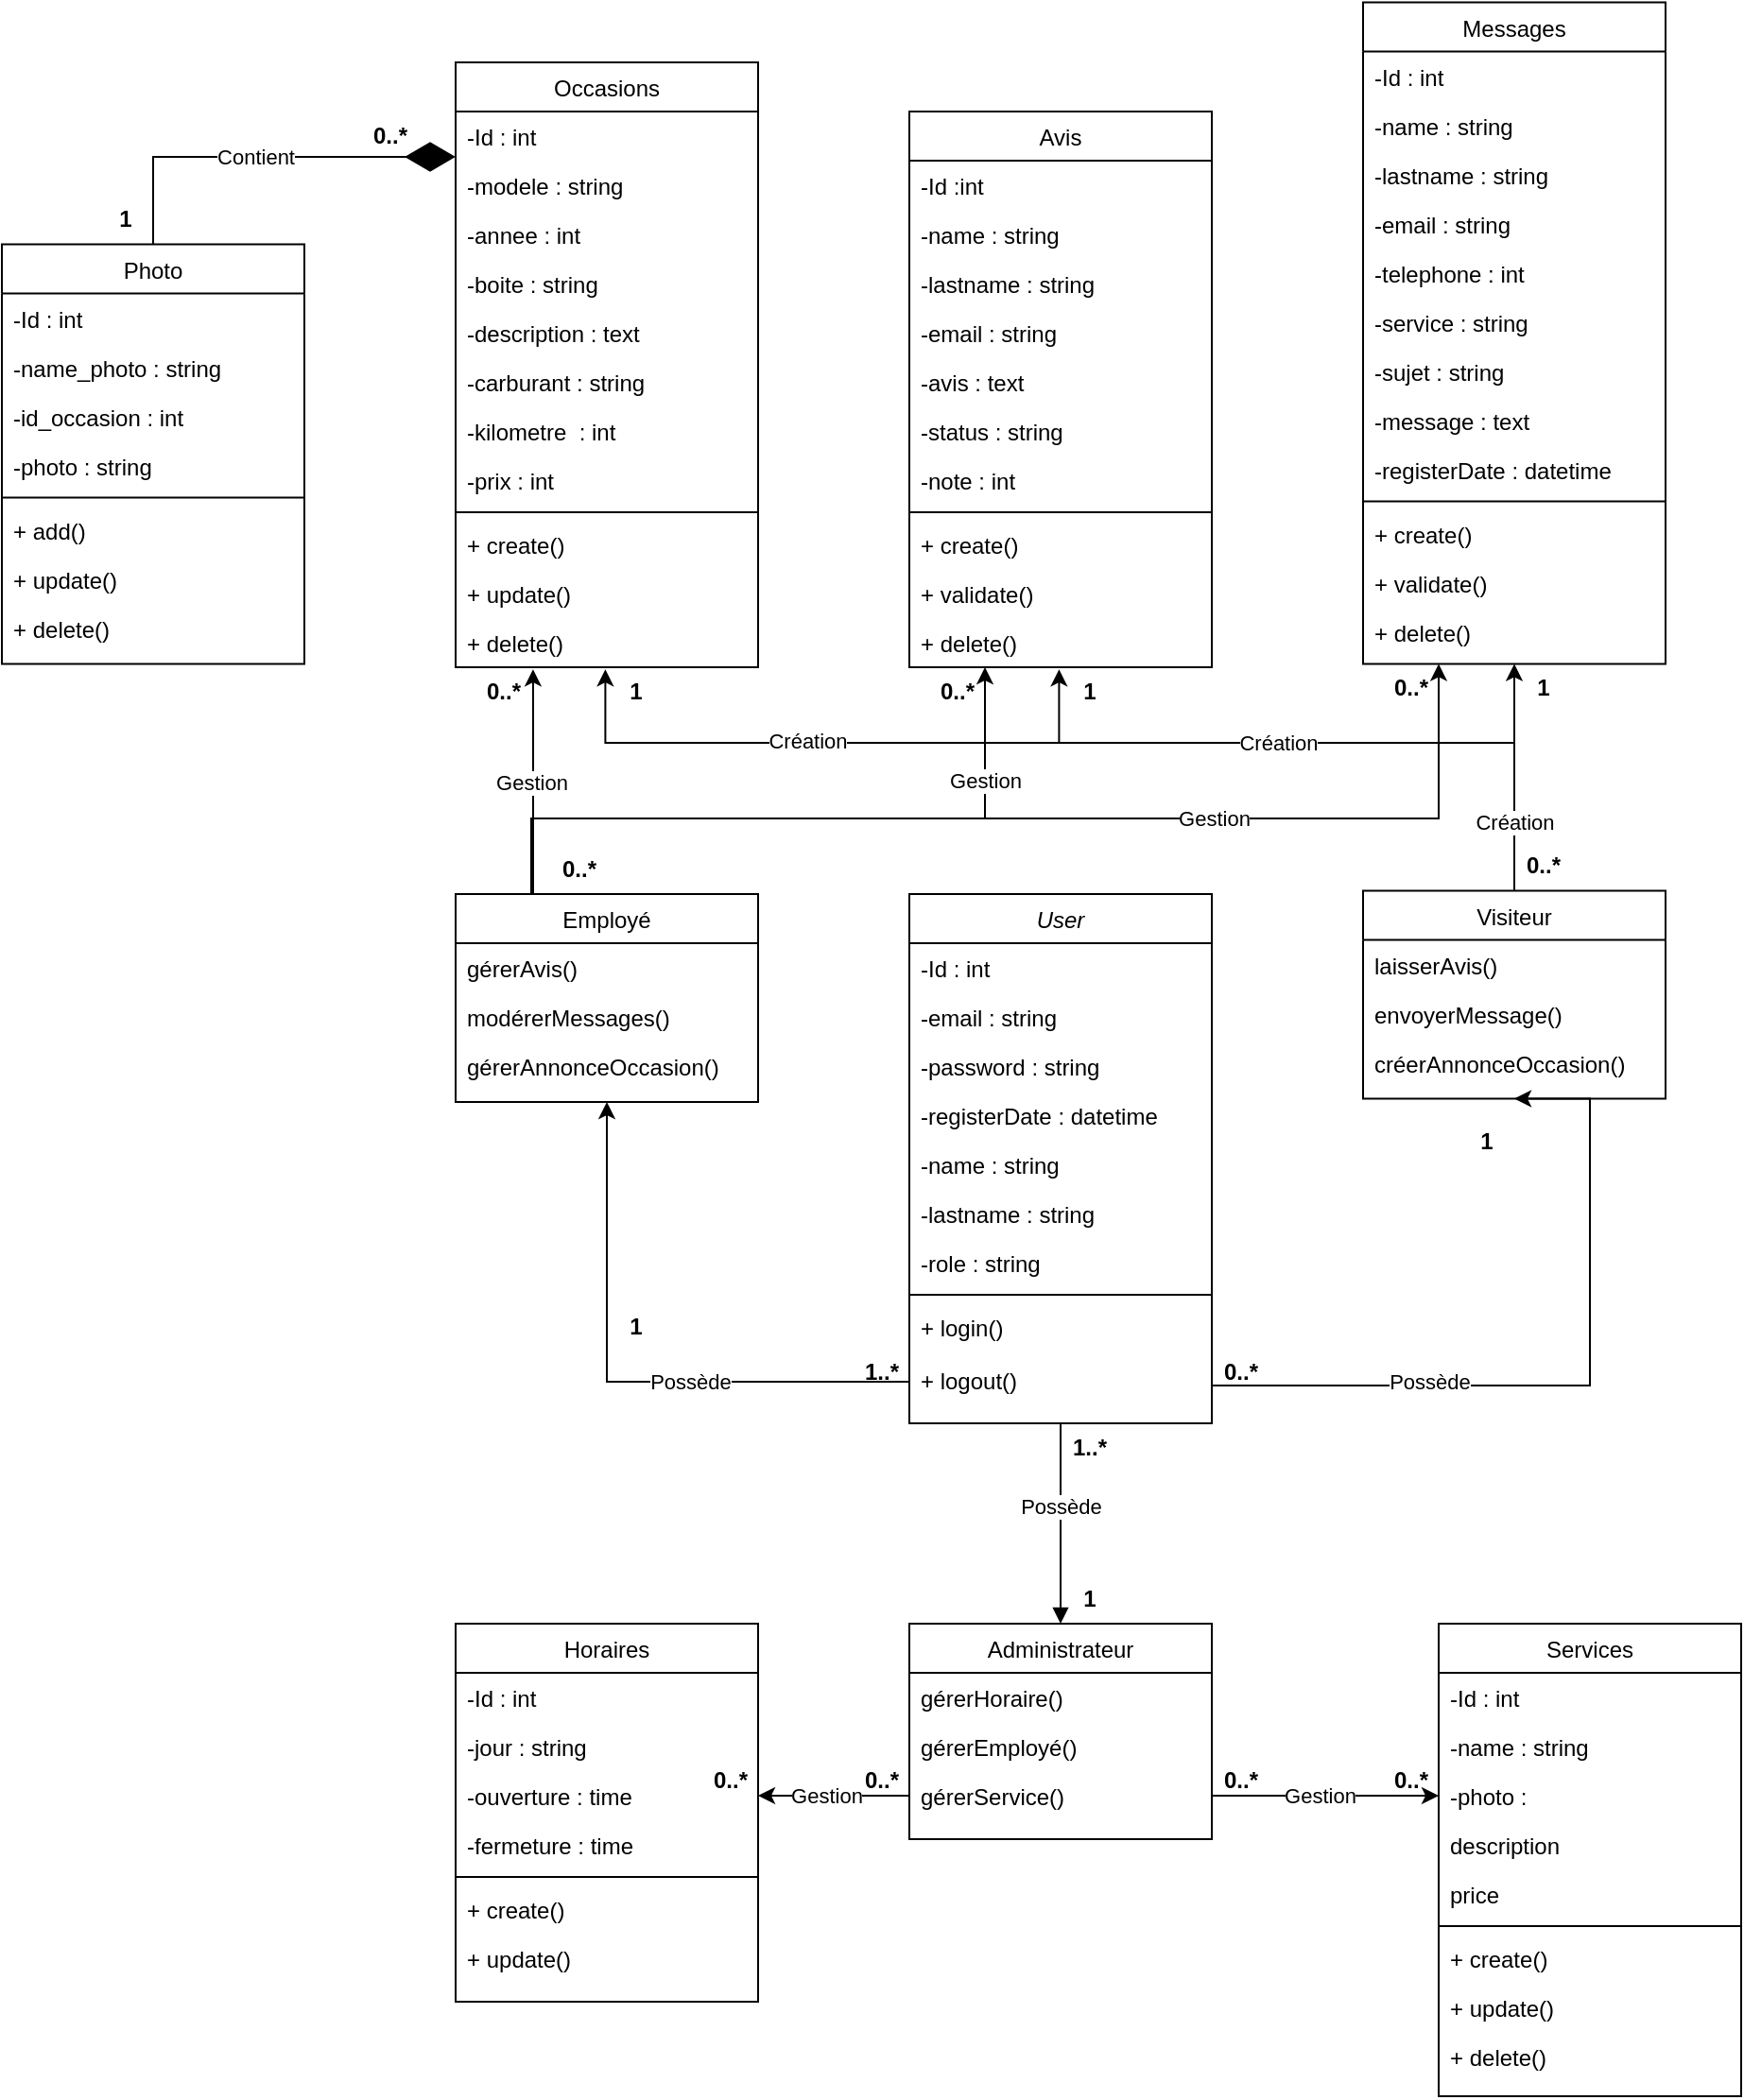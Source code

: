 <mxfile version="24.0.1" type="github">
  <diagram id="C5RBs43oDa-KdzZeNtuy" name="Page-1">
    <mxGraphModel dx="4341" dy="3184" grid="1" gridSize="10" guides="1" tooltips="1" connect="1" arrows="1" fold="1" page="1" pageScale="1" pageWidth="827" pageHeight="1169" math="0" shadow="0">
      <root>
        <mxCell id="WIyWlLk6GJQsqaUBKTNV-0" />
        <mxCell id="WIyWlLk6GJQsqaUBKTNV-1" parent="WIyWlLk6GJQsqaUBKTNV-0" />
        <mxCell id="ylc-xCv-kNQs_xHYFbVs-263" style="edgeStyle=orthogonalEdgeStyle;rounded=0;orthogonalLoop=1;jettySize=auto;html=1;entryX=0.5;entryY=1;entryDx=0;entryDy=0;" edge="1" parent="WIyWlLk6GJQsqaUBKTNV-1" source="ylc-xCv-kNQs_xHYFbVs-104" target="ylc-xCv-kNQs_xHYFbVs-138">
          <mxGeometry relative="1" as="geometry">
            <Array as="points">
              <mxPoint x="-840" y="-540" />
            </Array>
          </mxGeometry>
        </mxCell>
        <mxCell id="ylc-xCv-kNQs_xHYFbVs-264" value="Possède" style="edgeLabel;html=1;align=center;verticalAlign=middle;resizable=0;points=[];" vertex="1" connectable="0" parent="ylc-xCv-kNQs_xHYFbVs-263">
          <mxGeometry x="-0.314" y="1" relative="1" as="geometry">
            <mxPoint x="-20" y="-1" as="offset" />
          </mxGeometry>
        </mxCell>
        <mxCell id="ylc-xCv-kNQs_xHYFbVs-104" value="User" style="swimlane;fontStyle=2;align=center;verticalAlign=top;childLayout=stackLayout;horizontal=1;startSize=26;horizontalStack=0;resizeParent=1;resizeLast=0;collapsible=1;marginBottom=0;rounded=0;shadow=0;strokeWidth=1;" vertex="1" parent="WIyWlLk6GJQsqaUBKTNV-1">
          <mxGeometry x="-1200" y="-800" width="160" height="280" as="geometry">
            <mxRectangle x="230" y="140" width="160" height="26" as="alternateBounds" />
          </mxGeometry>
        </mxCell>
        <mxCell id="ylc-xCv-kNQs_xHYFbVs-105" value="-Id : int" style="text;align=left;verticalAlign=top;spacingLeft=4;spacingRight=4;overflow=hidden;rotatable=0;points=[[0,0.5],[1,0.5]];portConstraint=eastwest;" vertex="1" parent="ylc-xCv-kNQs_xHYFbVs-104">
          <mxGeometry y="26" width="160" height="26" as="geometry" />
        </mxCell>
        <mxCell id="ylc-xCv-kNQs_xHYFbVs-106" value="-email : string" style="text;align=left;verticalAlign=top;spacingLeft=4;spacingRight=4;overflow=hidden;rotatable=0;points=[[0,0.5],[1,0.5]];portConstraint=eastwest;" vertex="1" parent="ylc-xCv-kNQs_xHYFbVs-104">
          <mxGeometry y="52" width="160" height="26" as="geometry" />
        </mxCell>
        <mxCell id="ylc-xCv-kNQs_xHYFbVs-107" value="-password : string" style="text;align=left;verticalAlign=top;spacingLeft=4;spacingRight=4;overflow=hidden;rotatable=0;points=[[0,0.5],[1,0.5]];portConstraint=eastwest;rounded=0;shadow=0;html=0;" vertex="1" parent="ylc-xCv-kNQs_xHYFbVs-104">
          <mxGeometry y="78" width="160" height="26" as="geometry" />
        </mxCell>
        <mxCell id="ylc-xCv-kNQs_xHYFbVs-108" value="-registerDate : datetime" style="text;align=left;verticalAlign=top;spacingLeft=4;spacingRight=4;overflow=hidden;rotatable=0;points=[[0,0.5],[1,0.5]];portConstraint=eastwest;rounded=0;shadow=0;html=0;" vertex="1" parent="ylc-xCv-kNQs_xHYFbVs-104">
          <mxGeometry y="104" width="160" height="26" as="geometry" />
        </mxCell>
        <mxCell id="ylc-xCv-kNQs_xHYFbVs-109" value="-name : string" style="text;align=left;verticalAlign=top;spacingLeft=4;spacingRight=4;overflow=hidden;rotatable=0;points=[[0,0.5],[1,0.5]];portConstraint=eastwest;rounded=0;shadow=0;html=0;" vertex="1" parent="ylc-xCv-kNQs_xHYFbVs-104">
          <mxGeometry y="130" width="160" height="26" as="geometry" />
        </mxCell>
        <mxCell id="ylc-xCv-kNQs_xHYFbVs-110" value="-lastname : string" style="text;align=left;verticalAlign=top;spacingLeft=4;spacingRight=4;overflow=hidden;rotatable=0;points=[[0,0.5],[1,0.5]];portConstraint=eastwest;rounded=0;shadow=0;html=0;" vertex="1" parent="ylc-xCv-kNQs_xHYFbVs-104">
          <mxGeometry y="156" width="160" height="26" as="geometry" />
        </mxCell>
        <mxCell id="ylc-xCv-kNQs_xHYFbVs-111" value="-role : string" style="text;align=left;verticalAlign=top;spacingLeft=4;spacingRight=4;overflow=hidden;rotatable=0;points=[[0,0.5],[1,0.5]];portConstraint=eastwest;rounded=0;shadow=0;html=0;" vertex="1" parent="ylc-xCv-kNQs_xHYFbVs-104">
          <mxGeometry y="182" width="160" height="26" as="geometry" />
        </mxCell>
        <mxCell id="ylc-xCv-kNQs_xHYFbVs-112" value="" style="line;html=1;strokeWidth=1;align=left;verticalAlign=middle;spacingTop=-1;spacingLeft=3;spacingRight=3;rotatable=0;labelPosition=right;points=[];portConstraint=eastwest;" vertex="1" parent="ylc-xCv-kNQs_xHYFbVs-104">
          <mxGeometry y="208" width="160" height="8" as="geometry" />
        </mxCell>
        <mxCell id="ylc-xCv-kNQs_xHYFbVs-113" value="+ login()" style="text;align=left;verticalAlign=top;spacingLeft=4;spacingRight=4;overflow=hidden;rotatable=0;points=[[0,0.5],[1,0.5]];portConstraint=eastwest;" vertex="1" parent="ylc-xCv-kNQs_xHYFbVs-104">
          <mxGeometry y="216" width="160" height="28" as="geometry" />
        </mxCell>
        <mxCell id="ylc-xCv-kNQs_xHYFbVs-230" value="+ logout()" style="text;align=left;verticalAlign=top;spacingLeft=4;spacingRight=4;overflow=hidden;rotatable=0;points=[[0,0.5],[1,0.5]];portConstraint=eastwest;" vertex="1" parent="ylc-xCv-kNQs_xHYFbVs-104">
          <mxGeometry y="244" width="160" height="28" as="geometry" />
        </mxCell>
        <mxCell id="ylc-xCv-kNQs_xHYFbVs-254" style="edgeStyle=orthogonalEdgeStyle;rounded=0;orthogonalLoop=1;jettySize=auto;html=1;entryX=0.25;entryY=1;entryDx=0;entryDy=0;" edge="1" parent="WIyWlLk6GJQsqaUBKTNV-1" source="ylc-xCv-kNQs_xHYFbVs-116" target="ylc-xCv-kNQs_xHYFbVs-166">
          <mxGeometry relative="1" as="geometry">
            <Array as="points">
              <mxPoint x="-1400" y="-840" />
              <mxPoint x="-920" y="-840" />
            </Array>
          </mxGeometry>
        </mxCell>
        <mxCell id="ylc-xCv-kNQs_xHYFbVs-257" value="Gestion" style="edgeLabel;html=1;align=center;verticalAlign=middle;resizable=0;points=[];" vertex="1" connectable="0" parent="ylc-xCv-kNQs_xHYFbVs-254">
          <mxGeometry x="0.332" relative="1" as="geometry">
            <mxPoint as="offset" />
          </mxGeometry>
        </mxCell>
        <mxCell id="ylc-xCv-kNQs_xHYFbVs-116" value="Employé" style="swimlane;fontStyle=0;align=center;verticalAlign=top;childLayout=stackLayout;horizontal=1;startSize=26;horizontalStack=0;resizeParent=1;resizeLast=0;collapsible=1;marginBottom=0;rounded=0;shadow=0;strokeWidth=1;" vertex="1" parent="WIyWlLk6GJQsqaUBKTNV-1">
          <mxGeometry x="-1440" y="-800" width="160" height="110" as="geometry">
            <mxRectangle x="550" y="140" width="160" height="26" as="alternateBounds" />
          </mxGeometry>
        </mxCell>
        <mxCell id="ylc-xCv-kNQs_xHYFbVs-117" value="gérerAvis()" style="text;align=left;verticalAlign=top;spacingLeft=4;spacingRight=4;overflow=hidden;rotatable=0;points=[[0,0.5],[1,0.5]];portConstraint=eastwest;" vertex="1" parent="ylc-xCv-kNQs_xHYFbVs-116">
          <mxGeometry y="26" width="160" height="26" as="geometry" />
        </mxCell>
        <mxCell id="ylc-xCv-kNQs_xHYFbVs-118" value="modérerMessages()" style="text;align=left;verticalAlign=top;spacingLeft=4;spacingRight=4;overflow=hidden;rotatable=0;points=[[0,0.5],[1,0.5]];portConstraint=eastwest;rounded=0;shadow=0;html=0;" vertex="1" parent="ylc-xCv-kNQs_xHYFbVs-116">
          <mxGeometry y="52" width="160" height="26" as="geometry" />
        </mxCell>
        <mxCell id="ylc-xCv-kNQs_xHYFbVs-119" value="gérerAnnonceOccasion()" style="text;align=left;verticalAlign=top;spacingLeft=4;spacingRight=4;overflow=hidden;rotatable=0;points=[[0,0.5],[1,0.5]];portConstraint=eastwest;rounded=0;shadow=0;html=0;" vertex="1" parent="ylc-xCv-kNQs_xHYFbVs-116">
          <mxGeometry y="78" width="160" height="26" as="geometry" />
        </mxCell>
        <mxCell id="ylc-xCv-kNQs_xHYFbVs-130" value="Administrateur" style="swimlane;fontStyle=0;align=center;verticalAlign=top;childLayout=stackLayout;horizontal=1;startSize=26;horizontalStack=0;resizeParent=1;resizeLast=0;collapsible=1;marginBottom=0;rounded=0;shadow=0;strokeWidth=1;" vertex="1" parent="WIyWlLk6GJQsqaUBKTNV-1">
          <mxGeometry x="-1200" y="-414" width="160" height="114" as="geometry">
            <mxRectangle x="550" y="140" width="160" height="26" as="alternateBounds" />
          </mxGeometry>
        </mxCell>
        <mxCell id="ylc-xCv-kNQs_xHYFbVs-131" value="gérerHoraire()" style="text;align=left;verticalAlign=top;spacingLeft=4;spacingRight=4;overflow=hidden;rotatable=0;points=[[0,0.5],[1,0.5]];portConstraint=eastwest;" vertex="1" parent="ylc-xCv-kNQs_xHYFbVs-130">
          <mxGeometry y="26" width="160" height="26" as="geometry" />
        </mxCell>
        <mxCell id="ylc-xCv-kNQs_xHYFbVs-132" value="gérerEmployé()" style="text;align=left;verticalAlign=top;spacingLeft=4;spacingRight=4;overflow=hidden;rotatable=0;points=[[0,0.5],[1,0.5]];portConstraint=eastwest;rounded=0;shadow=0;html=0;" vertex="1" parent="ylc-xCv-kNQs_xHYFbVs-130">
          <mxGeometry y="52" width="160" height="26" as="geometry" />
        </mxCell>
        <mxCell id="ylc-xCv-kNQs_xHYFbVs-133" value="gérerService()" style="text;align=left;verticalAlign=top;spacingLeft=4;spacingRight=4;overflow=hidden;rotatable=0;points=[[0,0.5],[1,0.5]];portConstraint=eastwest;rounded=0;shadow=0;html=0;" vertex="1" parent="ylc-xCv-kNQs_xHYFbVs-130">
          <mxGeometry y="78" width="160" height="26" as="geometry" />
        </mxCell>
        <mxCell id="ylc-xCv-kNQs_xHYFbVs-249" style="edgeStyle=orthogonalEdgeStyle;rounded=0;orthogonalLoop=1;jettySize=auto;html=1;entryX=0.5;entryY=1;entryDx=0;entryDy=0;" edge="1" parent="WIyWlLk6GJQsqaUBKTNV-1" source="ylc-xCv-kNQs_xHYFbVs-138" target="ylc-xCv-kNQs_xHYFbVs-166">
          <mxGeometry relative="1" as="geometry" />
        </mxCell>
        <mxCell id="ylc-xCv-kNQs_xHYFbVs-138" value="Visiteur" style="swimlane;fontStyle=0;align=center;verticalAlign=top;childLayout=stackLayout;horizontal=1;startSize=26;horizontalStack=0;resizeParent=1;resizeLast=0;collapsible=1;marginBottom=0;rounded=0;shadow=0;strokeWidth=1;" vertex="1" parent="WIyWlLk6GJQsqaUBKTNV-1">
          <mxGeometry x="-960" y="-801.75" width="160" height="110" as="geometry">
            <mxRectangle x="550" y="140" width="160" height="26" as="alternateBounds" />
          </mxGeometry>
        </mxCell>
        <mxCell id="ylc-xCv-kNQs_xHYFbVs-139" value="laisserAvis()" style="text;align=left;verticalAlign=top;spacingLeft=4;spacingRight=4;overflow=hidden;rotatable=0;points=[[0,0.5],[1,0.5]];portConstraint=eastwest;" vertex="1" parent="ylc-xCv-kNQs_xHYFbVs-138">
          <mxGeometry y="26" width="160" height="26" as="geometry" />
        </mxCell>
        <mxCell id="ylc-xCv-kNQs_xHYFbVs-142" value="envoyerMessage()" style="text;align=left;verticalAlign=top;spacingLeft=4;spacingRight=4;overflow=hidden;rotatable=0;points=[[0,0.5],[1,0.5]];portConstraint=eastwest;rounded=0;shadow=0;html=0;" vertex="1" parent="ylc-xCv-kNQs_xHYFbVs-138">
          <mxGeometry y="52" width="160" height="26" as="geometry" />
        </mxCell>
        <mxCell id="ylc-xCv-kNQs_xHYFbVs-144" value="créerAnnonceOccasion()" style="text;align=left;verticalAlign=top;spacingLeft=4;spacingRight=4;overflow=hidden;rotatable=0;points=[[0,0.5],[1,0.5]];portConstraint=eastwest;rounded=0;shadow=0;html=0;" vertex="1" parent="ylc-xCv-kNQs_xHYFbVs-138">
          <mxGeometry y="78" width="160" height="26" as="geometry" />
        </mxCell>
        <mxCell id="ylc-xCv-kNQs_xHYFbVs-146" value="Avis" style="swimlane;fontStyle=0;align=center;verticalAlign=top;childLayout=stackLayout;horizontal=1;startSize=26;horizontalStack=0;resizeParent=1;resizeLast=0;collapsible=1;marginBottom=0;rounded=0;shadow=0;strokeWidth=1;" vertex="1" parent="WIyWlLk6GJQsqaUBKTNV-1">
          <mxGeometry x="-1200" y="-1214" width="160" height="294" as="geometry">
            <mxRectangle x="550" y="140" width="160" height="26" as="alternateBounds" />
          </mxGeometry>
        </mxCell>
        <mxCell id="ylc-xCv-kNQs_xHYFbVs-147" value="-Id :int" style="text;align=left;verticalAlign=top;spacingLeft=4;spacingRight=4;overflow=hidden;rotatable=0;points=[[0,0.5],[1,0.5]];portConstraint=eastwest;" vertex="1" parent="ylc-xCv-kNQs_xHYFbVs-146">
          <mxGeometry y="26" width="160" height="26" as="geometry" />
        </mxCell>
        <mxCell id="ylc-xCv-kNQs_xHYFbVs-148" value="-name : string" style="text;align=left;verticalAlign=top;spacingLeft=4;spacingRight=4;overflow=hidden;rotatable=0;points=[[0,0.5],[1,0.5]];portConstraint=eastwest;rounded=0;shadow=0;html=0;" vertex="1" parent="ylc-xCv-kNQs_xHYFbVs-146">
          <mxGeometry y="52" width="160" height="26" as="geometry" />
        </mxCell>
        <mxCell id="ylc-xCv-kNQs_xHYFbVs-149" value="-lastname : string" style="text;align=left;verticalAlign=top;spacingLeft=4;spacingRight=4;overflow=hidden;rotatable=0;points=[[0,0.5],[1,0.5]];portConstraint=eastwest;rounded=0;shadow=0;html=0;" vertex="1" parent="ylc-xCv-kNQs_xHYFbVs-146">
          <mxGeometry y="78" width="160" height="26" as="geometry" />
        </mxCell>
        <mxCell id="ylc-xCv-kNQs_xHYFbVs-150" value="-email : string" style="text;align=left;verticalAlign=top;spacingLeft=4;spacingRight=4;overflow=hidden;rotatable=0;points=[[0,0.5],[1,0.5]];portConstraint=eastwest;rounded=0;shadow=0;html=0;" vertex="1" parent="ylc-xCv-kNQs_xHYFbVs-146">
          <mxGeometry y="104" width="160" height="26" as="geometry" />
        </mxCell>
        <mxCell id="ylc-xCv-kNQs_xHYFbVs-151" value="-avis : text" style="text;align=left;verticalAlign=top;spacingLeft=4;spacingRight=4;overflow=hidden;rotatable=0;points=[[0,0.5],[1,0.5]];portConstraint=eastwest;rounded=0;shadow=0;html=0;" vertex="1" parent="ylc-xCv-kNQs_xHYFbVs-146">
          <mxGeometry y="130" width="160" height="26" as="geometry" />
        </mxCell>
        <mxCell id="ylc-xCv-kNQs_xHYFbVs-152" value="-status : string" style="text;align=left;verticalAlign=top;spacingLeft=4;spacingRight=4;overflow=hidden;rotatable=0;points=[[0,0.5],[1,0.5]];portConstraint=eastwest;rounded=0;shadow=0;html=0;" vertex="1" parent="ylc-xCv-kNQs_xHYFbVs-146">
          <mxGeometry y="156" width="160" height="26" as="geometry" />
        </mxCell>
        <mxCell id="ylc-xCv-kNQs_xHYFbVs-153" value="-note : int" style="text;align=left;verticalAlign=top;spacingLeft=4;spacingRight=4;overflow=hidden;rotatable=0;points=[[0,0.5],[1,0.5]];portConstraint=eastwest;rounded=0;shadow=0;html=0;" vertex="1" parent="ylc-xCv-kNQs_xHYFbVs-146">
          <mxGeometry y="182" width="160" height="26" as="geometry" />
        </mxCell>
        <mxCell id="ylc-xCv-kNQs_xHYFbVs-154" value="" style="line;html=1;strokeWidth=1;align=left;verticalAlign=middle;spacingTop=-1;spacingLeft=3;spacingRight=3;rotatable=0;labelPosition=right;points=[];portConstraint=eastwest;" vertex="1" parent="ylc-xCv-kNQs_xHYFbVs-146">
          <mxGeometry y="208" width="160" height="8" as="geometry" />
        </mxCell>
        <mxCell id="ylc-xCv-kNQs_xHYFbVs-155" value="+ create()" style="text;align=left;verticalAlign=top;spacingLeft=4;spacingRight=4;overflow=hidden;rotatable=0;points=[[0,0.5],[1,0.5]];portConstraint=eastwest;" vertex="1" parent="ylc-xCv-kNQs_xHYFbVs-146">
          <mxGeometry y="216" width="160" height="26" as="geometry" />
        </mxCell>
        <mxCell id="ylc-xCv-kNQs_xHYFbVs-156" value="+ validate()" style="text;align=left;verticalAlign=top;spacingLeft=4;spacingRight=4;overflow=hidden;rotatable=0;points=[[0,0.5],[1,0.5]];portConstraint=eastwest;" vertex="1" parent="ylc-xCv-kNQs_xHYFbVs-146">
          <mxGeometry y="242" width="160" height="26" as="geometry" />
        </mxCell>
        <mxCell id="ylc-xCv-kNQs_xHYFbVs-157" value="+ delete()" style="text;align=left;verticalAlign=top;spacingLeft=4;spacingRight=4;overflow=hidden;rotatable=0;points=[[0,0.5],[1,0.5]];portConstraint=eastwest;" vertex="1" parent="ylc-xCv-kNQs_xHYFbVs-146">
          <mxGeometry y="268" width="160" height="26" as="geometry" />
        </mxCell>
        <mxCell id="ylc-xCv-kNQs_xHYFbVs-158" value="Horaires" style="swimlane;fontStyle=0;align=center;verticalAlign=top;childLayout=stackLayout;horizontal=1;startSize=26;horizontalStack=0;resizeParent=1;resizeLast=0;collapsible=1;marginBottom=0;rounded=0;shadow=0;strokeWidth=1;" vertex="1" parent="WIyWlLk6GJQsqaUBKTNV-1">
          <mxGeometry x="-1440" y="-414" width="160" height="200" as="geometry">
            <mxRectangle x="550" y="140" width="160" height="26" as="alternateBounds" />
          </mxGeometry>
        </mxCell>
        <mxCell id="ylc-xCv-kNQs_xHYFbVs-159" value="-Id : int" style="text;align=left;verticalAlign=top;spacingLeft=4;spacingRight=4;overflow=hidden;rotatable=0;points=[[0,0.5],[1,0.5]];portConstraint=eastwest;" vertex="1" parent="ylc-xCv-kNQs_xHYFbVs-158">
          <mxGeometry y="26" width="160" height="26" as="geometry" />
        </mxCell>
        <mxCell id="ylc-xCv-kNQs_xHYFbVs-160" value="-jour : string" style="text;align=left;verticalAlign=top;spacingLeft=4;spacingRight=4;overflow=hidden;rotatable=0;points=[[0,0.5],[1,0.5]];portConstraint=eastwest;rounded=0;shadow=0;html=0;" vertex="1" parent="ylc-xCv-kNQs_xHYFbVs-158">
          <mxGeometry y="52" width="160" height="26" as="geometry" />
        </mxCell>
        <mxCell id="ylc-xCv-kNQs_xHYFbVs-161" value="-ouverture : time" style="text;align=left;verticalAlign=top;spacingLeft=4;spacingRight=4;overflow=hidden;rotatable=0;points=[[0,0.5],[1,0.5]];portConstraint=eastwest;rounded=0;shadow=0;html=0;" vertex="1" parent="ylc-xCv-kNQs_xHYFbVs-158">
          <mxGeometry y="78" width="160" height="26" as="geometry" />
        </mxCell>
        <mxCell id="ylc-xCv-kNQs_xHYFbVs-162" value="-fermeture : time" style="text;align=left;verticalAlign=top;spacingLeft=4;spacingRight=4;overflow=hidden;rotatable=0;points=[[0,0.5],[1,0.5]];portConstraint=eastwest;rounded=0;shadow=0;html=0;" vertex="1" parent="ylc-xCv-kNQs_xHYFbVs-158">
          <mxGeometry y="104" width="160" height="26" as="geometry" />
        </mxCell>
        <mxCell id="ylc-xCv-kNQs_xHYFbVs-163" value="" style="line;html=1;strokeWidth=1;align=left;verticalAlign=middle;spacingTop=-1;spacingLeft=3;spacingRight=3;rotatable=0;labelPosition=right;points=[];portConstraint=eastwest;" vertex="1" parent="ylc-xCv-kNQs_xHYFbVs-158">
          <mxGeometry y="130" width="160" height="8" as="geometry" />
        </mxCell>
        <mxCell id="ylc-xCv-kNQs_xHYFbVs-164" value="+ create()" style="text;align=left;verticalAlign=top;spacingLeft=4;spacingRight=4;overflow=hidden;rotatable=0;points=[[0,0.5],[1,0.5]];portConstraint=eastwest;" vertex="1" parent="ylc-xCv-kNQs_xHYFbVs-158">
          <mxGeometry y="138" width="160" height="26" as="geometry" />
        </mxCell>
        <mxCell id="ylc-xCv-kNQs_xHYFbVs-165" value="+ update()" style="text;align=left;verticalAlign=top;spacingLeft=4;spacingRight=4;overflow=hidden;rotatable=0;points=[[0,0.5],[1,0.5]];portConstraint=eastwest;" vertex="1" parent="ylc-xCv-kNQs_xHYFbVs-158">
          <mxGeometry y="164" width="160" height="26" as="geometry" />
        </mxCell>
        <mxCell id="ylc-xCv-kNQs_xHYFbVs-166" value="Messages" style="swimlane;fontStyle=0;align=center;verticalAlign=top;childLayout=stackLayout;horizontal=1;startSize=26;horizontalStack=0;resizeParent=1;resizeLast=0;collapsible=1;marginBottom=0;rounded=0;shadow=0;strokeWidth=1;" vertex="1" parent="WIyWlLk6GJQsqaUBKTNV-1">
          <mxGeometry x="-960" y="-1271.75" width="160" height="350" as="geometry">
            <mxRectangle x="550" y="140" width="160" height="26" as="alternateBounds" />
          </mxGeometry>
        </mxCell>
        <mxCell id="ylc-xCv-kNQs_xHYFbVs-167" value="-Id : int" style="text;align=left;verticalAlign=top;spacingLeft=4;spacingRight=4;overflow=hidden;rotatable=0;points=[[0,0.5],[1,0.5]];portConstraint=eastwest;" vertex="1" parent="ylc-xCv-kNQs_xHYFbVs-166">
          <mxGeometry y="26" width="160" height="26" as="geometry" />
        </mxCell>
        <mxCell id="ylc-xCv-kNQs_xHYFbVs-168" value="-name : string" style="text;align=left;verticalAlign=top;spacingLeft=4;spacingRight=4;overflow=hidden;rotatable=0;points=[[0,0.5],[1,0.5]];portConstraint=eastwest;rounded=0;shadow=0;html=0;" vertex="1" parent="ylc-xCv-kNQs_xHYFbVs-166">
          <mxGeometry y="52" width="160" height="26" as="geometry" />
        </mxCell>
        <mxCell id="ylc-xCv-kNQs_xHYFbVs-169" value="-lastname : string" style="text;align=left;verticalAlign=top;spacingLeft=4;spacingRight=4;overflow=hidden;rotatable=0;points=[[0,0.5],[1,0.5]];portConstraint=eastwest;rounded=0;shadow=0;html=0;" vertex="1" parent="ylc-xCv-kNQs_xHYFbVs-166">
          <mxGeometry y="78" width="160" height="26" as="geometry" />
        </mxCell>
        <mxCell id="ylc-xCv-kNQs_xHYFbVs-170" value="-email : string" style="text;align=left;verticalAlign=top;spacingLeft=4;spacingRight=4;overflow=hidden;rotatable=0;points=[[0,0.5],[1,0.5]];portConstraint=eastwest;rounded=0;shadow=0;html=0;" vertex="1" parent="ylc-xCv-kNQs_xHYFbVs-166">
          <mxGeometry y="104" width="160" height="26" as="geometry" />
        </mxCell>
        <mxCell id="ylc-xCv-kNQs_xHYFbVs-171" value="-telephone : int" style="text;align=left;verticalAlign=top;spacingLeft=4;spacingRight=4;overflow=hidden;rotatable=0;points=[[0,0.5],[1,0.5]];portConstraint=eastwest;rounded=0;shadow=0;html=0;" vertex="1" parent="ylc-xCv-kNQs_xHYFbVs-166">
          <mxGeometry y="130" width="160" height="26" as="geometry" />
        </mxCell>
        <mxCell id="ylc-xCv-kNQs_xHYFbVs-172" value="-service : string" style="text;align=left;verticalAlign=top;spacingLeft=4;spacingRight=4;overflow=hidden;rotatable=0;points=[[0,0.5],[1,0.5]];portConstraint=eastwest;rounded=0;shadow=0;html=0;" vertex="1" parent="ylc-xCv-kNQs_xHYFbVs-166">
          <mxGeometry y="156" width="160" height="26" as="geometry" />
        </mxCell>
        <mxCell id="ylc-xCv-kNQs_xHYFbVs-173" value="-sujet : string" style="text;align=left;verticalAlign=top;spacingLeft=4;spacingRight=4;overflow=hidden;rotatable=0;points=[[0,0.5],[1,0.5]];portConstraint=eastwest;rounded=0;shadow=0;html=0;" vertex="1" parent="ylc-xCv-kNQs_xHYFbVs-166">
          <mxGeometry y="182" width="160" height="26" as="geometry" />
        </mxCell>
        <mxCell id="ylc-xCv-kNQs_xHYFbVs-174" value="-message : text" style="text;align=left;verticalAlign=top;spacingLeft=4;spacingRight=4;overflow=hidden;rotatable=0;points=[[0,0.5],[1,0.5]];portConstraint=eastwest;rounded=0;shadow=0;html=0;" vertex="1" parent="ylc-xCv-kNQs_xHYFbVs-166">
          <mxGeometry y="208" width="160" height="26" as="geometry" />
        </mxCell>
        <mxCell id="ylc-xCv-kNQs_xHYFbVs-175" value="-registerDate : datetime" style="text;align=left;verticalAlign=top;spacingLeft=4;spacingRight=4;overflow=hidden;rotatable=0;points=[[0,0.5],[1,0.5]];portConstraint=eastwest;rounded=0;shadow=0;html=0;" vertex="1" parent="ylc-xCv-kNQs_xHYFbVs-166">
          <mxGeometry y="234" width="160" height="26" as="geometry" />
        </mxCell>
        <mxCell id="ylc-xCv-kNQs_xHYFbVs-176" value="" style="line;html=1;strokeWidth=1;align=left;verticalAlign=middle;spacingTop=-1;spacingLeft=3;spacingRight=3;rotatable=0;labelPosition=right;points=[];portConstraint=eastwest;" vertex="1" parent="ylc-xCv-kNQs_xHYFbVs-166">
          <mxGeometry y="260" width="160" height="8" as="geometry" />
        </mxCell>
        <mxCell id="ylc-xCv-kNQs_xHYFbVs-177" value="+ create()" style="text;align=left;verticalAlign=top;spacingLeft=4;spacingRight=4;overflow=hidden;rotatable=0;points=[[0,0.5],[1,0.5]];portConstraint=eastwest;" vertex="1" parent="ylc-xCv-kNQs_xHYFbVs-166">
          <mxGeometry y="268" width="160" height="26" as="geometry" />
        </mxCell>
        <mxCell id="ylc-xCv-kNQs_xHYFbVs-178" value="+ validate()" style="text;align=left;verticalAlign=top;spacingLeft=4;spacingRight=4;overflow=hidden;rotatable=0;points=[[0,0.5],[1,0.5]];portConstraint=eastwest;" vertex="1" parent="ylc-xCv-kNQs_xHYFbVs-166">
          <mxGeometry y="294" width="160" height="26" as="geometry" />
        </mxCell>
        <mxCell id="ylc-xCv-kNQs_xHYFbVs-179" value="+ delete()" style="text;align=left;verticalAlign=top;spacingLeft=4;spacingRight=4;overflow=hidden;rotatable=0;points=[[0,0.5],[1,0.5]];portConstraint=eastwest;" vertex="1" parent="ylc-xCv-kNQs_xHYFbVs-166">
          <mxGeometry y="320" width="160" height="26" as="geometry" />
        </mxCell>
        <mxCell id="ylc-xCv-kNQs_xHYFbVs-194" value="Services" style="swimlane;fontStyle=0;align=center;verticalAlign=top;childLayout=stackLayout;horizontal=1;startSize=26;horizontalStack=0;resizeParent=1;resizeLast=0;collapsible=1;marginBottom=0;rounded=0;shadow=0;strokeWidth=1;" vertex="1" parent="WIyWlLk6GJQsqaUBKTNV-1">
          <mxGeometry x="-920" y="-414" width="160" height="250" as="geometry">
            <mxRectangle x="550" y="140" width="160" height="26" as="alternateBounds" />
          </mxGeometry>
        </mxCell>
        <mxCell id="ylc-xCv-kNQs_xHYFbVs-195" value="-Id : int" style="text;align=left;verticalAlign=top;spacingLeft=4;spacingRight=4;overflow=hidden;rotatable=0;points=[[0,0.5],[1,0.5]];portConstraint=eastwest;" vertex="1" parent="ylc-xCv-kNQs_xHYFbVs-194">
          <mxGeometry y="26" width="160" height="26" as="geometry" />
        </mxCell>
        <mxCell id="ylc-xCv-kNQs_xHYFbVs-196" value="-name : string" style="text;align=left;verticalAlign=top;spacingLeft=4;spacingRight=4;overflow=hidden;rotatable=0;points=[[0,0.5],[1,0.5]];portConstraint=eastwest;rounded=0;shadow=0;html=0;" vertex="1" parent="ylc-xCv-kNQs_xHYFbVs-194">
          <mxGeometry y="52" width="160" height="26" as="geometry" />
        </mxCell>
        <mxCell id="ylc-xCv-kNQs_xHYFbVs-197" value="-photo : " style="text;align=left;verticalAlign=top;spacingLeft=4;spacingRight=4;overflow=hidden;rotatable=0;points=[[0,0.5],[1,0.5]];portConstraint=eastwest;rounded=0;shadow=0;html=0;" vertex="1" parent="ylc-xCv-kNQs_xHYFbVs-194">
          <mxGeometry y="78" width="160" height="26" as="geometry" />
        </mxCell>
        <mxCell id="ylc-xCv-kNQs_xHYFbVs-198" value="description" style="text;align=left;verticalAlign=top;spacingLeft=4;spacingRight=4;overflow=hidden;rotatable=0;points=[[0,0.5],[1,0.5]];portConstraint=eastwest;rounded=0;shadow=0;html=0;" vertex="1" parent="ylc-xCv-kNQs_xHYFbVs-194">
          <mxGeometry y="104" width="160" height="26" as="geometry" />
        </mxCell>
        <mxCell id="ylc-xCv-kNQs_xHYFbVs-199" value="price" style="text;align=left;verticalAlign=top;spacingLeft=4;spacingRight=4;overflow=hidden;rotatable=0;points=[[0,0.5],[1,0.5]];portConstraint=eastwest;rounded=0;shadow=0;html=0;" vertex="1" parent="ylc-xCv-kNQs_xHYFbVs-194">
          <mxGeometry y="130" width="160" height="26" as="geometry" />
        </mxCell>
        <mxCell id="ylc-xCv-kNQs_xHYFbVs-200" value="" style="line;html=1;strokeWidth=1;align=left;verticalAlign=middle;spacingTop=-1;spacingLeft=3;spacingRight=3;rotatable=0;labelPosition=right;points=[];portConstraint=eastwest;" vertex="1" parent="ylc-xCv-kNQs_xHYFbVs-194">
          <mxGeometry y="156" width="160" height="8" as="geometry" />
        </mxCell>
        <mxCell id="ylc-xCv-kNQs_xHYFbVs-201" value="+ create()" style="text;align=left;verticalAlign=top;spacingLeft=4;spacingRight=4;overflow=hidden;rotatable=0;points=[[0,0.5],[1,0.5]];portConstraint=eastwest;" vertex="1" parent="ylc-xCv-kNQs_xHYFbVs-194">
          <mxGeometry y="164" width="160" height="26" as="geometry" />
        </mxCell>
        <mxCell id="ylc-xCv-kNQs_xHYFbVs-202" value="+ update()" style="text;align=left;verticalAlign=top;spacingLeft=4;spacingRight=4;overflow=hidden;rotatable=0;points=[[0,0.5],[1,0.5]];portConstraint=eastwest;" vertex="1" parent="ylc-xCv-kNQs_xHYFbVs-194">
          <mxGeometry y="190" width="160" height="26" as="geometry" />
        </mxCell>
        <mxCell id="ylc-xCv-kNQs_xHYFbVs-203" value="+ delete()" style="text;align=left;verticalAlign=top;spacingLeft=4;spacingRight=4;overflow=hidden;rotatable=0;points=[[0,0.5],[1,0.5]];portConstraint=eastwest;" vertex="1" parent="ylc-xCv-kNQs_xHYFbVs-194">
          <mxGeometry y="216" width="160" height="26" as="geometry" />
        </mxCell>
        <mxCell id="ylc-xCv-kNQs_xHYFbVs-204" value="Occasions" style="swimlane;fontStyle=0;align=center;verticalAlign=top;childLayout=stackLayout;horizontal=1;startSize=26;horizontalStack=0;resizeParent=1;resizeLast=0;collapsible=1;marginBottom=0;rounded=0;shadow=0;strokeWidth=1;" vertex="1" parent="WIyWlLk6GJQsqaUBKTNV-1">
          <mxGeometry x="-1440" y="-1240" width="160" height="320" as="geometry">
            <mxRectangle x="550" y="140" width="160" height="26" as="alternateBounds" />
          </mxGeometry>
        </mxCell>
        <mxCell id="ylc-xCv-kNQs_xHYFbVs-205" value="-Id : int" style="text;align=left;verticalAlign=top;spacingLeft=4;spacingRight=4;overflow=hidden;rotatable=0;points=[[0,0.5],[1,0.5]];portConstraint=eastwest;" vertex="1" parent="ylc-xCv-kNQs_xHYFbVs-204">
          <mxGeometry y="26" width="160" height="26" as="geometry" />
        </mxCell>
        <mxCell id="ylc-xCv-kNQs_xHYFbVs-206" value="-modele : string" style="text;align=left;verticalAlign=top;spacingLeft=4;spacingRight=4;overflow=hidden;rotatable=0;points=[[0,0.5],[1,0.5]];portConstraint=eastwest;rounded=0;shadow=0;html=0;" vertex="1" parent="ylc-xCv-kNQs_xHYFbVs-204">
          <mxGeometry y="52" width="160" height="26" as="geometry" />
        </mxCell>
        <mxCell id="ylc-xCv-kNQs_xHYFbVs-207" value="-annee : int" style="text;align=left;verticalAlign=top;spacingLeft=4;spacingRight=4;overflow=hidden;rotatable=0;points=[[0,0.5],[1,0.5]];portConstraint=eastwest;rounded=0;shadow=0;html=0;" vertex="1" parent="ylc-xCv-kNQs_xHYFbVs-204">
          <mxGeometry y="78" width="160" height="26" as="geometry" />
        </mxCell>
        <mxCell id="ylc-xCv-kNQs_xHYFbVs-208" value="-boite : string" style="text;align=left;verticalAlign=top;spacingLeft=4;spacingRight=4;overflow=hidden;rotatable=0;points=[[0,0.5],[1,0.5]];portConstraint=eastwest;rounded=0;shadow=0;html=0;" vertex="1" parent="ylc-xCv-kNQs_xHYFbVs-204">
          <mxGeometry y="104" width="160" height="26" as="geometry" />
        </mxCell>
        <mxCell id="ylc-xCv-kNQs_xHYFbVs-209" value="-description : text" style="text;align=left;verticalAlign=top;spacingLeft=4;spacingRight=4;overflow=hidden;rotatable=0;points=[[0,0.5],[1,0.5]];portConstraint=eastwest;rounded=0;shadow=0;html=0;" vertex="1" parent="ylc-xCv-kNQs_xHYFbVs-204">
          <mxGeometry y="130" width="160" height="26" as="geometry" />
        </mxCell>
        <mxCell id="ylc-xCv-kNQs_xHYFbVs-210" value="-carburant : string" style="text;align=left;verticalAlign=top;spacingLeft=4;spacingRight=4;overflow=hidden;rotatable=0;points=[[0,0.5],[1,0.5]];portConstraint=eastwest;rounded=0;shadow=0;html=0;" vertex="1" parent="ylc-xCv-kNQs_xHYFbVs-204">
          <mxGeometry y="156" width="160" height="26" as="geometry" />
        </mxCell>
        <mxCell id="ylc-xCv-kNQs_xHYFbVs-211" value="-kilometre  : int" style="text;align=left;verticalAlign=top;spacingLeft=4;spacingRight=4;overflow=hidden;rotatable=0;points=[[0,0.5],[1,0.5]];portConstraint=eastwest;rounded=0;shadow=0;html=0;" vertex="1" parent="ylc-xCv-kNQs_xHYFbVs-204">
          <mxGeometry y="182" width="160" height="26" as="geometry" />
        </mxCell>
        <mxCell id="ylc-xCv-kNQs_xHYFbVs-212" value="-prix : int" style="text;align=left;verticalAlign=top;spacingLeft=4;spacingRight=4;overflow=hidden;rotatable=0;points=[[0,0.5],[1,0.5]];portConstraint=eastwest;rounded=0;shadow=0;html=0;" vertex="1" parent="ylc-xCv-kNQs_xHYFbVs-204">
          <mxGeometry y="208" width="160" height="26" as="geometry" />
        </mxCell>
        <mxCell id="ylc-xCv-kNQs_xHYFbVs-213" value="" style="line;html=1;strokeWidth=1;align=left;verticalAlign=middle;spacingTop=-1;spacingLeft=3;spacingRight=3;rotatable=0;labelPosition=right;points=[];portConstraint=eastwest;" vertex="1" parent="ylc-xCv-kNQs_xHYFbVs-204">
          <mxGeometry y="234" width="160" height="8" as="geometry" />
        </mxCell>
        <mxCell id="ylc-xCv-kNQs_xHYFbVs-214" value="+ create()" style="text;align=left;verticalAlign=top;spacingLeft=4;spacingRight=4;overflow=hidden;rotatable=0;points=[[0,0.5],[1,0.5]];portConstraint=eastwest;" vertex="1" parent="ylc-xCv-kNQs_xHYFbVs-204">
          <mxGeometry y="242" width="160" height="26" as="geometry" />
        </mxCell>
        <mxCell id="ylc-xCv-kNQs_xHYFbVs-215" value="+ update()" style="text;align=left;verticalAlign=top;spacingLeft=4;spacingRight=4;overflow=hidden;rotatable=0;points=[[0,0.5],[1,0.5]];portConstraint=eastwest;" vertex="1" parent="ylc-xCv-kNQs_xHYFbVs-204">
          <mxGeometry y="268" width="160" height="26" as="geometry" />
        </mxCell>
        <mxCell id="ylc-xCv-kNQs_xHYFbVs-216" value="+ delete()" style="text;align=left;verticalAlign=top;spacingLeft=4;spacingRight=4;overflow=hidden;rotatable=0;points=[[0,0.5],[1,0.5]];portConstraint=eastwest;" vertex="1" parent="ylc-xCv-kNQs_xHYFbVs-204">
          <mxGeometry y="294" width="160" height="26" as="geometry" />
        </mxCell>
        <mxCell id="ylc-xCv-kNQs_xHYFbVs-217" value="Photo" style="swimlane;fontStyle=0;align=center;verticalAlign=top;childLayout=stackLayout;horizontal=1;startSize=26;horizontalStack=0;resizeParent=1;resizeLast=0;collapsible=1;marginBottom=0;rounded=0;shadow=0;strokeWidth=1;" vertex="1" parent="WIyWlLk6GJQsqaUBKTNV-1">
          <mxGeometry x="-1680" y="-1143.75" width="160" height="222" as="geometry">
            <mxRectangle x="550" y="140" width="160" height="26" as="alternateBounds" />
          </mxGeometry>
        </mxCell>
        <mxCell id="ylc-xCv-kNQs_xHYFbVs-218" value="-Id : int" style="text;align=left;verticalAlign=top;spacingLeft=4;spacingRight=4;overflow=hidden;rotatable=0;points=[[0,0.5],[1,0.5]];portConstraint=eastwest;" vertex="1" parent="ylc-xCv-kNQs_xHYFbVs-217">
          <mxGeometry y="26" width="160" height="26" as="geometry" />
        </mxCell>
        <mxCell id="ylc-xCv-kNQs_xHYFbVs-219" value="-name_photo : string" style="text;align=left;verticalAlign=top;spacingLeft=4;spacingRight=4;overflow=hidden;rotatable=0;points=[[0,0.5],[1,0.5]];portConstraint=eastwest;rounded=0;shadow=0;html=0;" vertex="1" parent="ylc-xCv-kNQs_xHYFbVs-217">
          <mxGeometry y="52" width="160" height="26" as="geometry" />
        </mxCell>
        <mxCell id="ylc-xCv-kNQs_xHYFbVs-220" value="-id_occasion : int" style="text;align=left;verticalAlign=top;spacingLeft=4;spacingRight=4;overflow=hidden;rotatable=0;points=[[0,0.5],[1,0.5]];portConstraint=eastwest;rounded=0;shadow=0;html=0;" vertex="1" parent="ylc-xCv-kNQs_xHYFbVs-217">
          <mxGeometry y="78" width="160" height="26" as="geometry" />
        </mxCell>
        <mxCell id="ylc-xCv-kNQs_xHYFbVs-221" value="-photo : string" style="text;align=left;verticalAlign=top;spacingLeft=4;spacingRight=4;overflow=hidden;rotatable=0;points=[[0,0.5],[1,0.5]];portConstraint=eastwest;rounded=0;shadow=0;html=0;" vertex="1" parent="ylc-xCv-kNQs_xHYFbVs-217">
          <mxGeometry y="104" width="160" height="26" as="geometry" />
        </mxCell>
        <mxCell id="ylc-xCv-kNQs_xHYFbVs-225" value="" style="line;html=1;strokeWidth=1;align=left;verticalAlign=middle;spacingTop=-1;spacingLeft=3;spacingRight=3;rotatable=0;labelPosition=right;points=[];portConstraint=eastwest;" vertex="1" parent="ylc-xCv-kNQs_xHYFbVs-217">
          <mxGeometry y="130" width="160" height="8" as="geometry" />
        </mxCell>
        <mxCell id="ylc-xCv-kNQs_xHYFbVs-226" value="+ add()" style="text;align=left;verticalAlign=top;spacingLeft=4;spacingRight=4;overflow=hidden;rotatable=0;points=[[0,0.5],[1,0.5]];portConstraint=eastwest;" vertex="1" parent="ylc-xCv-kNQs_xHYFbVs-217">
          <mxGeometry y="138" width="160" height="26" as="geometry" />
        </mxCell>
        <mxCell id="ylc-xCv-kNQs_xHYFbVs-227" value="+ update()" style="text;align=left;verticalAlign=top;spacingLeft=4;spacingRight=4;overflow=hidden;rotatable=0;points=[[0,0.5],[1,0.5]];portConstraint=eastwest;" vertex="1" parent="ylc-xCv-kNQs_xHYFbVs-217">
          <mxGeometry y="164" width="160" height="26" as="geometry" />
        </mxCell>
        <mxCell id="ylc-xCv-kNQs_xHYFbVs-228" value="+ delete()" style="text;align=left;verticalAlign=top;spacingLeft=4;spacingRight=4;overflow=hidden;rotatable=0;points=[[0,0.5],[1,0.5]];portConstraint=eastwest;" vertex="1" parent="ylc-xCv-kNQs_xHYFbVs-217">
          <mxGeometry y="190" width="160" height="26" as="geometry" />
        </mxCell>
        <mxCell id="ylc-xCv-kNQs_xHYFbVs-231" value="Possède" style="html=1;verticalAlign=bottom;endArrow=block;curved=0;rounded=0;exitX=0.5;exitY=1;exitDx=0;exitDy=0;entryX=0.5;entryY=0;entryDx=0;entryDy=0;" edge="1" parent="WIyWlLk6GJQsqaUBKTNV-1" source="ylc-xCv-kNQs_xHYFbVs-104" target="ylc-xCv-kNQs_xHYFbVs-130">
          <mxGeometry width="80" relative="1" as="geometry">
            <mxPoint x="-980" y="-540" as="sourcePoint" />
            <mxPoint x="-900" y="-540" as="targetPoint" />
          </mxGeometry>
        </mxCell>
        <mxCell id="ylc-xCv-kNQs_xHYFbVs-240" value="1..*" style="text;align=center;fontStyle=1;verticalAlign=middle;spacingLeft=3;spacingRight=3;strokeColor=none;rotatable=0;points=[[0,0.5],[1,0.5]];portConstraint=eastwest;html=1;" vertex="1" parent="WIyWlLk6GJQsqaUBKTNV-1">
          <mxGeometry x="-1120" y="-520" width="30" height="26" as="geometry" />
        </mxCell>
        <mxCell id="ylc-xCv-kNQs_xHYFbVs-241" value="1" style="text;align=center;fontStyle=1;verticalAlign=middle;spacingLeft=3;spacingRight=3;strokeColor=none;rotatable=0;points=[[0,0.5],[1,0.5]];portConstraint=eastwest;html=1;" vertex="1" parent="WIyWlLk6GJQsqaUBKTNV-1">
          <mxGeometry x="-1120" y="-440" width="30" height="26" as="geometry" />
        </mxCell>
        <mxCell id="ylc-xCv-kNQs_xHYFbVs-243" value="1" style="text;align=center;fontStyle=1;verticalAlign=middle;spacingLeft=3;spacingRight=3;strokeColor=none;rotatable=0;points=[[0,0.5],[1,0.5]];portConstraint=eastwest;html=1;" vertex="1" parent="WIyWlLk6GJQsqaUBKTNV-1">
          <mxGeometry x="-1360" y="-584" width="30" height="26" as="geometry" />
        </mxCell>
        <mxCell id="ylc-xCv-kNQs_xHYFbVs-244" value="1..*" style="text;align=center;fontStyle=1;verticalAlign=middle;spacingLeft=3;spacingRight=3;strokeColor=none;rotatable=0;points=[[0,0.5],[1,0.5]];portConstraint=eastwest;html=1;" vertex="1" parent="WIyWlLk6GJQsqaUBKTNV-1">
          <mxGeometry x="-1230" y="-560" width="30" height="26" as="geometry" />
        </mxCell>
        <mxCell id="ylc-xCv-kNQs_xHYFbVs-246" value="0..*" style="text;align=center;fontStyle=1;verticalAlign=middle;spacingLeft=3;spacingRight=3;strokeColor=none;rotatable=0;points=[[0,0.5],[1,0.5]];portConstraint=eastwest;html=1;" vertex="1" parent="WIyWlLk6GJQsqaUBKTNV-1">
          <mxGeometry x="-1040" y="-560" width="30" height="26" as="geometry" />
        </mxCell>
        <mxCell id="ylc-xCv-kNQs_xHYFbVs-248" value="1" style="text;align=center;fontStyle=1;verticalAlign=middle;spacingLeft=3;spacingRight=3;strokeColor=none;rotatable=0;points=[[0,0.5],[1,0.5]];portConstraint=eastwest;html=1;" vertex="1" parent="WIyWlLk6GJQsqaUBKTNV-1">
          <mxGeometry x="-910" y="-681.75" width="30" height="26" as="geometry" />
        </mxCell>
        <mxCell id="ylc-xCv-kNQs_xHYFbVs-250" style="edgeStyle=orthogonalEdgeStyle;rounded=0;orthogonalLoop=1;jettySize=auto;html=1;entryX=0.495;entryY=1.043;entryDx=0;entryDy=0;entryPerimeter=0;" edge="1" parent="WIyWlLk6GJQsqaUBKTNV-1" source="ylc-xCv-kNQs_xHYFbVs-138" target="ylc-xCv-kNQs_xHYFbVs-157">
          <mxGeometry relative="1" as="geometry">
            <Array as="points">
              <mxPoint x="-880" y="-880" />
              <mxPoint x="-1121" y="-880" />
            </Array>
          </mxGeometry>
        </mxCell>
        <mxCell id="ylc-xCv-kNQs_xHYFbVs-251" style="edgeStyle=orthogonalEdgeStyle;rounded=0;orthogonalLoop=1;jettySize=auto;html=1;entryX=0.495;entryY=1.043;entryDx=0;entryDy=0;entryPerimeter=0;" edge="1" parent="WIyWlLk6GJQsqaUBKTNV-1" source="ylc-xCv-kNQs_xHYFbVs-138" target="ylc-xCv-kNQs_xHYFbVs-216">
          <mxGeometry relative="1" as="geometry">
            <Array as="points">
              <mxPoint x="-880" y="-880" />
              <mxPoint x="-1361" y="-880" />
            </Array>
          </mxGeometry>
        </mxCell>
        <mxCell id="ylc-xCv-kNQs_xHYFbVs-255" value="Création" style="edgeLabel;html=1;align=center;verticalAlign=middle;resizable=0;points=[];" vertex="1" connectable="0" parent="ylc-xCv-kNQs_xHYFbVs-251">
          <mxGeometry x="-0.878" relative="1" as="geometry">
            <mxPoint as="offset" />
          </mxGeometry>
        </mxCell>
        <mxCell id="ylc-xCv-kNQs_xHYFbVs-259" value="Création" style="edgeLabel;html=1;align=center;verticalAlign=middle;resizable=0;points=[];" vertex="1" connectable="0" parent="ylc-xCv-kNQs_xHYFbVs-251">
          <mxGeometry x="-0.317" y="2" relative="1" as="geometry">
            <mxPoint y="-2" as="offset" />
          </mxGeometry>
        </mxCell>
        <mxCell id="ylc-xCv-kNQs_xHYFbVs-260" value="Création" style="edgeLabel;html=1;align=center;verticalAlign=middle;resizable=0;points=[];" vertex="1" connectable="0" parent="ylc-xCv-kNQs_xHYFbVs-251">
          <mxGeometry x="0.515" y="-1" relative="1" as="geometry">
            <mxPoint as="offset" />
          </mxGeometry>
        </mxCell>
        <mxCell id="ylc-xCv-kNQs_xHYFbVs-252" style="edgeStyle=orthogonalEdgeStyle;rounded=0;orthogonalLoop=1;jettySize=auto;html=1;entryX=0.256;entryY=1.043;entryDx=0;entryDy=0;entryPerimeter=0;" edge="1" parent="WIyWlLk6GJQsqaUBKTNV-1" source="ylc-xCv-kNQs_xHYFbVs-116" target="ylc-xCv-kNQs_xHYFbVs-216">
          <mxGeometry relative="1" as="geometry">
            <Array as="points">
              <mxPoint x="-1399" y="-860" />
              <mxPoint x="-1399" y="-860" />
            </Array>
          </mxGeometry>
        </mxCell>
        <mxCell id="ylc-xCv-kNQs_xHYFbVs-258" value="Gestion" style="edgeLabel;html=1;align=center;verticalAlign=middle;resizable=0;points=[];" vertex="1" connectable="0" parent="ylc-xCv-kNQs_xHYFbVs-252">
          <mxGeometry x="0.302" relative="1" as="geometry">
            <mxPoint x="-1" y="18" as="offset" />
          </mxGeometry>
        </mxCell>
        <mxCell id="ylc-xCv-kNQs_xHYFbVs-253" style="edgeStyle=orthogonalEdgeStyle;rounded=0;orthogonalLoop=1;jettySize=auto;html=1;" edge="1" parent="WIyWlLk6GJQsqaUBKTNV-1" source="ylc-xCv-kNQs_xHYFbVs-116">
          <mxGeometry relative="1" as="geometry">
            <mxPoint x="-1160" y="-920" as="targetPoint" />
            <Array as="points">
              <mxPoint x="-1400" y="-840" />
              <mxPoint x="-1160" y="-840" />
              <mxPoint x="-1160" y="-920" />
            </Array>
          </mxGeometry>
        </mxCell>
        <mxCell id="ylc-xCv-kNQs_xHYFbVs-256" value="Gestion" style="edgeLabel;html=1;align=center;verticalAlign=middle;resizable=0;points=[];" vertex="1" connectable="0" parent="ylc-xCv-kNQs_xHYFbVs-253">
          <mxGeometry x="-0.887" relative="1" as="geometry">
            <mxPoint x="240" y="-40" as="offset" />
          </mxGeometry>
        </mxCell>
        <mxCell id="ylc-xCv-kNQs_xHYFbVs-261" style="edgeStyle=orthogonalEdgeStyle;rounded=0;orthogonalLoop=1;jettySize=auto;html=1;exitX=0;exitY=0.5;exitDx=0;exitDy=0;entryX=0.5;entryY=1;entryDx=0;entryDy=0;" edge="1" parent="WIyWlLk6GJQsqaUBKTNV-1" source="ylc-xCv-kNQs_xHYFbVs-230" target="ylc-xCv-kNQs_xHYFbVs-116">
          <mxGeometry relative="1" as="geometry" />
        </mxCell>
        <mxCell id="ylc-xCv-kNQs_xHYFbVs-262" value="Possède" style="edgeLabel;html=1;align=center;verticalAlign=middle;resizable=0;points=[];" vertex="1" connectable="0" parent="ylc-xCv-kNQs_xHYFbVs-261">
          <mxGeometry x="-0.461" y="1" relative="1" as="geometry">
            <mxPoint x="-33" y="-1" as="offset" />
          </mxGeometry>
        </mxCell>
        <mxCell id="ylc-xCv-kNQs_xHYFbVs-265" value="1" style="text;align=center;fontStyle=1;verticalAlign=middle;spacingLeft=3;spacingRight=3;strokeColor=none;rotatable=0;points=[[0,0.5],[1,0.5]];portConstraint=eastwest;html=1;" vertex="1" parent="WIyWlLk6GJQsqaUBKTNV-1">
          <mxGeometry x="-880" y="-921.75" width="30" height="26" as="geometry" />
        </mxCell>
        <mxCell id="ylc-xCv-kNQs_xHYFbVs-266" value="0..*" style="text;align=center;fontStyle=1;verticalAlign=middle;spacingLeft=3;spacingRight=3;strokeColor=none;rotatable=0;points=[[0,0.5],[1,0.5]];portConstraint=eastwest;html=1;" vertex="1" parent="WIyWlLk6GJQsqaUBKTNV-1">
          <mxGeometry x="-880" y="-827.75" width="30" height="26" as="geometry" />
        </mxCell>
        <mxCell id="ylc-xCv-kNQs_xHYFbVs-267" value="1" style="text;align=center;fontStyle=1;verticalAlign=middle;spacingLeft=3;spacingRight=3;strokeColor=none;rotatable=0;points=[[0,0.5],[1,0.5]];portConstraint=eastwest;html=1;" vertex="1" parent="WIyWlLk6GJQsqaUBKTNV-1">
          <mxGeometry x="-1120" y="-920" width="30" height="26" as="geometry" />
        </mxCell>
        <mxCell id="ylc-xCv-kNQs_xHYFbVs-268" value="1" style="text;align=center;fontStyle=1;verticalAlign=middle;spacingLeft=3;spacingRight=3;strokeColor=none;rotatable=0;points=[[0,0.5],[1,0.5]];portConstraint=eastwest;html=1;" vertex="1" parent="WIyWlLk6GJQsqaUBKTNV-1">
          <mxGeometry x="-1360" y="-920" width="30" height="26" as="geometry" />
        </mxCell>
        <mxCell id="ylc-xCv-kNQs_xHYFbVs-269" value="0..*" style="text;align=center;fontStyle=1;verticalAlign=middle;spacingLeft=3;spacingRight=3;strokeColor=none;rotatable=0;points=[[0,0.5],[1,0.5]];portConstraint=eastwest;html=1;" vertex="1" parent="WIyWlLk6GJQsqaUBKTNV-1">
          <mxGeometry x="-1390" y="-826" width="30" height="26" as="geometry" />
        </mxCell>
        <mxCell id="ylc-xCv-kNQs_xHYFbVs-270" value="0..*" style="text;align=center;fontStyle=1;verticalAlign=middle;spacingLeft=3;spacingRight=3;strokeColor=none;rotatable=0;points=[[0,0.5],[1,0.5]];portConstraint=eastwest;html=1;" vertex="1" parent="WIyWlLk6GJQsqaUBKTNV-1">
          <mxGeometry x="-1430" y="-920" width="30" height="26" as="geometry" />
        </mxCell>
        <mxCell id="ylc-xCv-kNQs_xHYFbVs-271" value="0..*" style="text;align=center;fontStyle=1;verticalAlign=middle;spacingLeft=3;spacingRight=3;strokeColor=none;rotatable=0;points=[[0,0.5],[1,0.5]];portConstraint=eastwest;html=1;" vertex="1" parent="WIyWlLk6GJQsqaUBKTNV-1">
          <mxGeometry x="-1190" y="-920" width="30" height="26" as="geometry" />
        </mxCell>
        <mxCell id="ylc-xCv-kNQs_xHYFbVs-272" value="0..*" style="text;align=center;fontStyle=1;verticalAlign=middle;spacingLeft=3;spacingRight=3;strokeColor=none;rotatable=0;points=[[0,0.5],[1,0.5]];portConstraint=eastwest;html=1;" vertex="1" parent="WIyWlLk6GJQsqaUBKTNV-1">
          <mxGeometry x="-950" y="-921.75" width="30" height="26" as="geometry" />
        </mxCell>
        <mxCell id="ylc-xCv-kNQs_xHYFbVs-273" style="edgeStyle=orthogonalEdgeStyle;rounded=0;orthogonalLoop=1;jettySize=auto;html=1;entryX=0;entryY=0.5;entryDx=0;entryDy=0;" edge="1" parent="WIyWlLk6GJQsqaUBKTNV-1" source="ylc-xCv-kNQs_xHYFbVs-133" target="ylc-xCv-kNQs_xHYFbVs-197">
          <mxGeometry relative="1" as="geometry" />
        </mxCell>
        <mxCell id="ylc-xCv-kNQs_xHYFbVs-276" value="Gestion" style="edgeLabel;html=1;align=center;verticalAlign=middle;resizable=0;points=[];" vertex="1" connectable="0" parent="ylc-xCv-kNQs_xHYFbVs-273">
          <mxGeometry x="-0.057" y="2" relative="1" as="geometry">
            <mxPoint y="2" as="offset" />
          </mxGeometry>
        </mxCell>
        <mxCell id="ylc-xCv-kNQs_xHYFbVs-274" style="edgeStyle=orthogonalEdgeStyle;rounded=0;orthogonalLoop=1;jettySize=auto;html=1;entryX=1;entryY=0.5;entryDx=0;entryDy=0;" edge="1" parent="WIyWlLk6GJQsqaUBKTNV-1" source="ylc-xCv-kNQs_xHYFbVs-133" target="ylc-xCv-kNQs_xHYFbVs-161">
          <mxGeometry relative="1" as="geometry" />
        </mxCell>
        <mxCell id="ylc-xCv-kNQs_xHYFbVs-275" value="Gestion" style="edgeLabel;html=1;align=center;verticalAlign=middle;resizable=0;points=[];" vertex="1" connectable="0" parent="ylc-xCv-kNQs_xHYFbVs-274">
          <mxGeometry x="-0.204" y="-1" relative="1" as="geometry">
            <mxPoint x="-12" y="1" as="offset" />
          </mxGeometry>
        </mxCell>
        <mxCell id="ylc-xCv-kNQs_xHYFbVs-277" value="0..*" style="text;align=center;fontStyle=1;verticalAlign=middle;spacingLeft=3;spacingRight=3;strokeColor=none;rotatable=0;points=[[0,0.5],[1,0.5]];portConstraint=eastwest;html=1;" vertex="1" parent="WIyWlLk6GJQsqaUBKTNV-1">
          <mxGeometry x="-1310" y="-344" width="30" height="26" as="geometry" />
        </mxCell>
        <mxCell id="ylc-xCv-kNQs_xHYFbVs-278" value="0..*" style="text;align=center;fontStyle=1;verticalAlign=middle;spacingLeft=3;spacingRight=3;strokeColor=none;rotatable=0;points=[[0,0.5],[1,0.5]];portConstraint=eastwest;html=1;" vertex="1" parent="WIyWlLk6GJQsqaUBKTNV-1">
          <mxGeometry x="-1230" y="-344" width="30" height="26" as="geometry" />
        </mxCell>
        <mxCell id="ylc-xCv-kNQs_xHYFbVs-279" value="0..*" style="text;align=center;fontStyle=1;verticalAlign=middle;spacingLeft=3;spacingRight=3;strokeColor=none;rotatable=0;points=[[0,0.5],[1,0.5]];portConstraint=eastwest;html=1;" vertex="1" parent="WIyWlLk6GJQsqaUBKTNV-1">
          <mxGeometry x="-1040" y="-344" width="30" height="26" as="geometry" />
        </mxCell>
        <mxCell id="ylc-xCv-kNQs_xHYFbVs-280" value="0..*" style="text;align=center;fontStyle=1;verticalAlign=middle;spacingLeft=3;spacingRight=3;strokeColor=none;rotatable=0;points=[[0,0.5],[1,0.5]];portConstraint=eastwest;html=1;" vertex="1" parent="WIyWlLk6GJQsqaUBKTNV-1">
          <mxGeometry x="-950" y="-344" width="30" height="26" as="geometry" />
        </mxCell>
        <mxCell id="ylc-xCv-kNQs_xHYFbVs-283" value="1" style="text;align=center;fontStyle=1;verticalAlign=middle;spacingLeft=3;spacingRight=3;strokeColor=none;rotatable=0;points=[[0,0.5],[1,0.5]];portConstraint=eastwest;html=1;" vertex="1" parent="WIyWlLk6GJQsqaUBKTNV-1">
          <mxGeometry x="-1630" y="-1169.75" width="30" height="26" as="geometry" />
        </mxCell>
        <mxCell id="ylc-xCv-kNQs_xHYFbVs-284" value="0..*" style="text;align=center;fontStyle=1;verticalAlign=middle;spacingLeft=3;spacingRight=3;strokeColor=none;rotatable=0;points=[[0,0.5],[1,0.5]];portConstraint=eastwest;html=1;" vertex="1" parent="WIyWlLk6GJQsqaUBKTNV-1">
          <mxGeometry x="-1490" y="-1214" width="30" height="26" as="geometry" />
        </mxCell>
        <mxCell id="ylc-xCv-kNQs_xHYFbVs-288" value="" style="endArrow=diamondThin;endFill=1;endSize=24;html=1;rounded=0;exitX=0.5;exitY=0;exitDx=0;exitDy=0;" edge="1" parent="WIyWlLk6GJQsqaUBKTNV-1" source="ylc-xCv-kNQs_xHYFbVs-217">
          <mxGeometry width="160" relative="1" as="geometry">
            <mxPoint x="-1638" y="-1140" as="sourcePoint" />
            <mxPoint x="-1440" y="-1190" as="targetPoint" />
            <Array as="points">
              <mxPoint x="-1600" y="-1170" />
              <mxPoint x="-1600" y="-1190" />
            </Array>
          </mxGeometry>
        </mxCell>
        <mxCell id="ylc-xCv-kNQs_xHYFbVs-289" value="Contient" style="edgeLabel;html=1;align=center;verticalAlign=middle;resizable=0;points=[];" vertex="1" connectable="0" parent="ylc-xCv-kNQs_xHYFbVs-288">
          <mxGeometry x="-0.028" relative="1" as="geometry">
            <mxPoint as="offset" />
          </mxGeometry>
        </mxCell>
      </root>
    </mxGraphModel>
  </diagram>
</mxfile>
